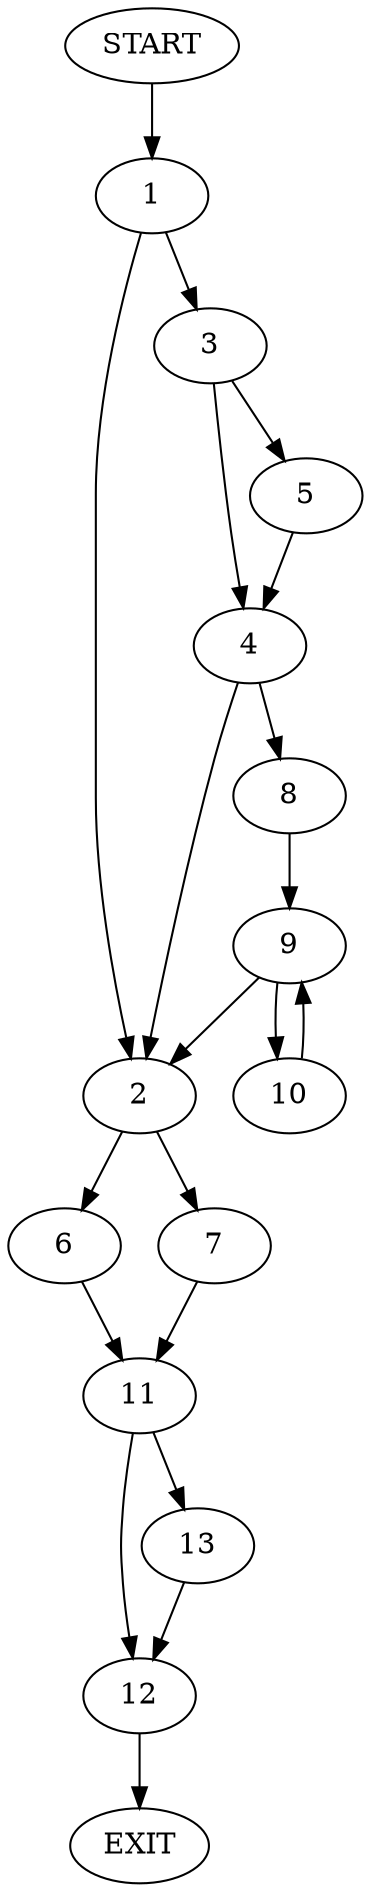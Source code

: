 digraph {
0 [label="START"]
14 [label="EXIT"]
0 -> 1
1 -> 2
1 -> 3
3 -> 4
3 -> 5
2 -> 6
2 -> 7
5 -> 4
4 -> 2
4 -> 8
8 -> 9
9 -> 2
9 -> 10
10 -> 9
7 -> 11
6 -> 11
11 -> 12
11 -> 13
12 -> 14
13 -> 12
}
